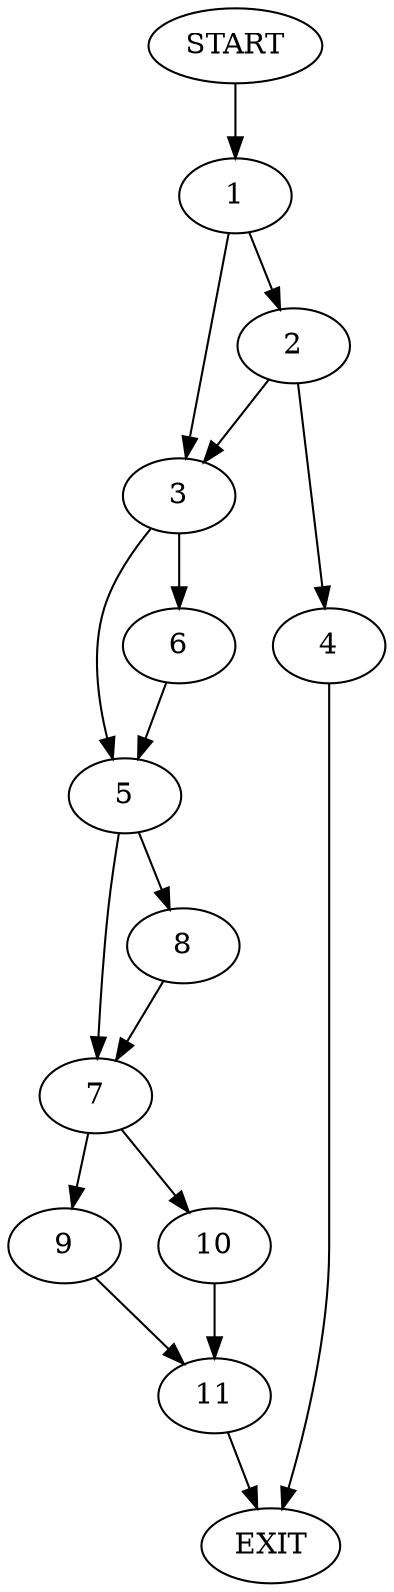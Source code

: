 digraph {
0 [label="START"]
12 [label="EXIT"]
0 -> 1
1 -> 2
1 -> 3
2 -> 4
2 -> 3
3 -> 5
3 -> 6
4 -> 12
5 -> 7
5 -> 8
6 -> 5
7 -> 9
7 -> 10
8 -> 7
10 -> 11
9 -> 11
11 -> 12
}
